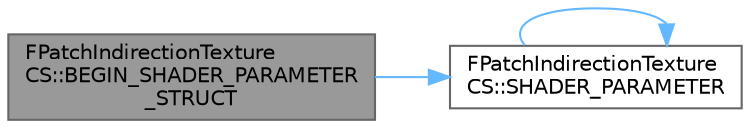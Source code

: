 digraph "FPatchIndirectionTextureCS::BEGIN_SHADER_PARAMETER_STRUCT"
{
 // INTERACTIVE_SVG=YES
 // LATEX_PDF_SIZE
  bgcolor="transparent";
  edge [fontname=Helvetica,fontsize=10,labelfontname=Helvetica,labelfontsize=10];
  node [fontname=Helvetica,fontsize=10,shape=box,height=0.2,width=0.4];
  rankdir="LR";
  Node1 [id="Node000001",label="FPatchIndirectionTexture\lCS::BEGIN_SHADER_PARAMETER\l_STRUCT",height=0.2,width=0.4,color="gray40", fillcolor="grey60", style="filled", fontcolor="black",tooltip=" "];
  Node1 -> Node2 [id="edge1_Node000001_Node000002",color="steelblue1",style="solid",tooltip=" "];
  Node2 [id="Node000002",label="FPatchIndirectionTexture\lCS::SHADER_PARAMETER",height=0.2,width=0.4,color="grey40", fillcolor="white", style="filled",URL="$db/d7f/classFPatchIndirectionTextureCS.html#a667e1bbe58635a8f652acefb478c3381",tooltip=" "];
  Node2 -> Node2 [id="edge2_Node000002_Node000002",color="steelblue1",style="solid",tooltip=" "];
}
